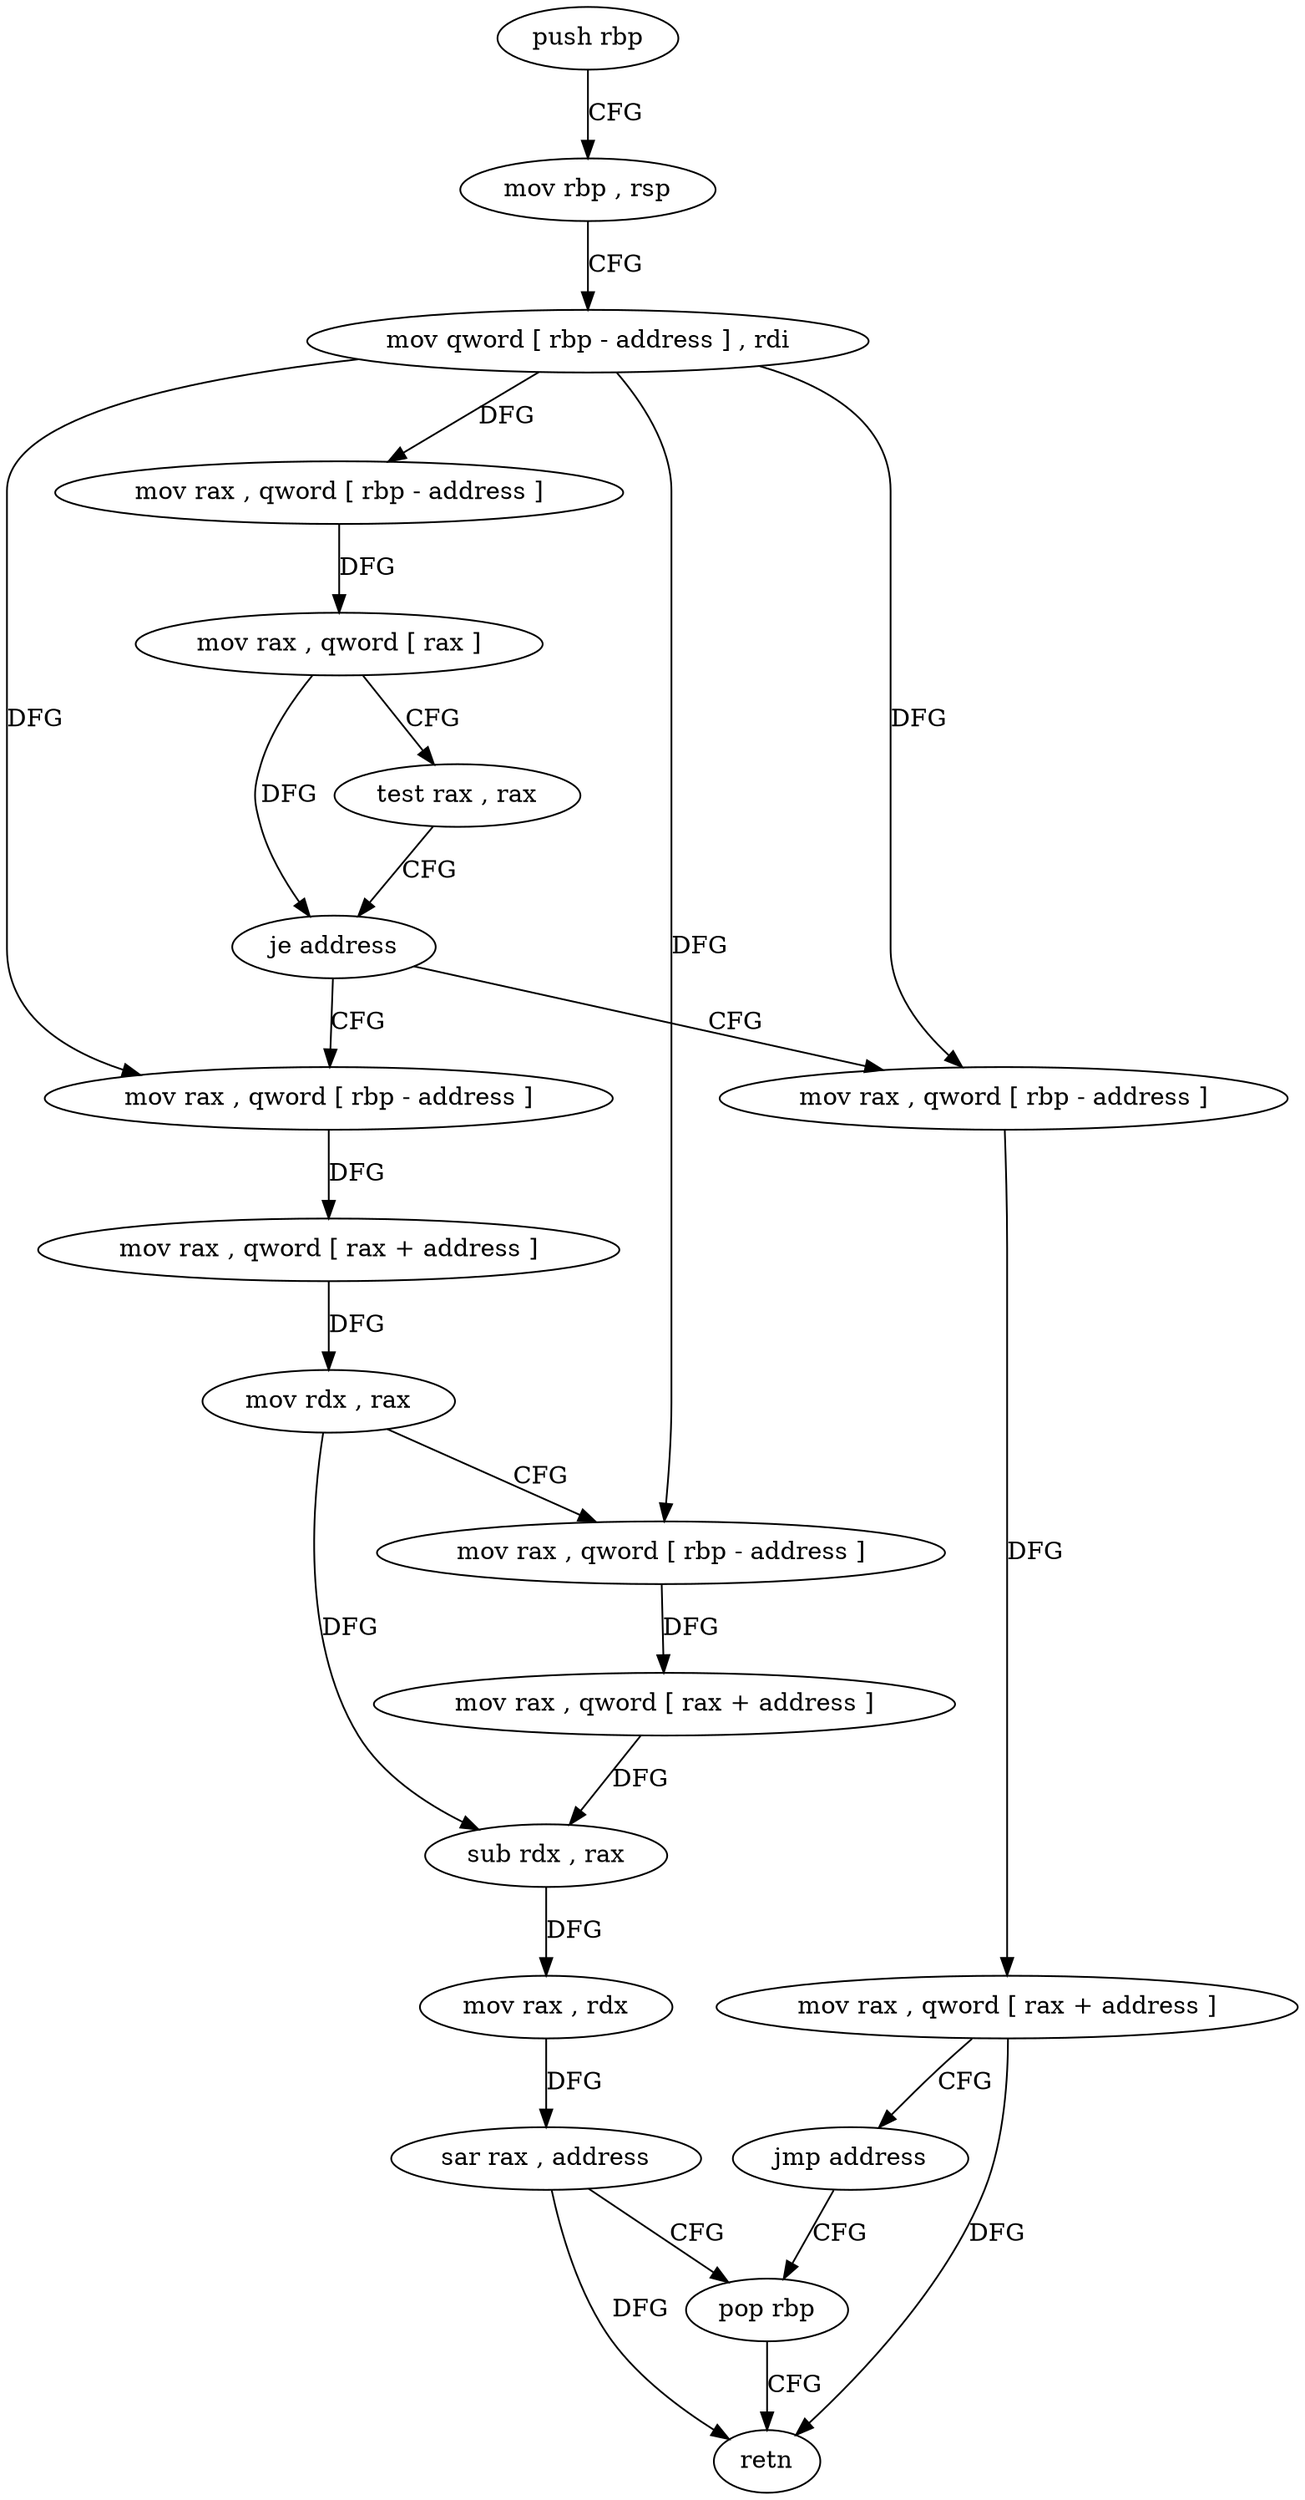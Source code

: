 digraph "func" {
"4287920" [label = "push rbp" ]
"4287921" [label = "mov rbp , rsp" ]
"4287924" [label = "mov qword [ rbp - address ] , rdi" ]
"4287928" [label = "mov rax , qword [ rbp - address ]" ]
"4287932" [label = "mov rax , qword [ rax ]" ]
"4287935" [label = "test rax , rax" ]
"4287938" [label = "je address" ]
"4287950" [label = "mov rax , qword [ rbp - address ]" ]
"4287940" [label = "mov rax , qword [ rbp - address ]" ]
"4287954" [label = "mov rax , qword [ rax + address ]" ]
"4287958" [label = "mov rdx , rax" ]
"4287961" [label = "mov rax , qword [ rbp - address ]" ]
"4287965" [label = "mov rax , qword [ rax + address ]" ]
"4287969" [label = "sub rdx , rax" ]
"4287972" [label = "mov rax , rdx" ]
"4287975" [label = "sar rax , address" ]
"4287979" [label = "pop rbp" ]
"4287944" [label = "mov rax , qword [ rax + address ]" ]
"4287948" [label = "jmp address" ]
"4287980" [label = "retn" ]
"4287920" -> "4287921" [ label = "CFG" ]
"4287921" -> "4287924" [ label = "CFG" ]
"4287924" -> "4287928" [ label = "DFG" ]
"4287924" -> "4287950" [ label = "DFG" ]
"4287924" -> "4287961" [ label = "DFG" ]
"4287924" -> "4287940" [ label = "DFG" ]
"4287928" -> "4287932" [ label = "DFG" ]
"4287932" -> "4287935" [ label = "CFG" ]
"4287932" -> "4287938" [ label = "DFG" ]
"4287935" -> "4287938" [ label = "CFG" ]
"4287938" -> "4287950" [ label = "CFG" ]
"4287938" -> "4287940" [ label = "CFG" ]
"4287950" -> "4287954" [ label = "DFG" ]
"4287940" -> "4287944" [ label = "DFG" ]
"4287954" -> "4287958" [ label = "DFG" ]
"4287958" -> "4287961" [ label = "CFG" ]
"4287958" -> "4287969" [ label = "DFG" ]
"4287961" -> "4287965" [ label = "DFG" ]
"4287965" -> "4287969" [ label = "DFG" ]
"4287969" -> "4287972" [ label = "DFG" ]
"4287972" -> "4287975" [ label = "DFG" ]
"4287975" -> "4287979" [ label = "CFG" ]
"4287975" -> "4287980" [ label = "DFG" ]
"4287979" -> "4287980" [ label = "CFG" ]
"4287944" -> "4287948" [ label = "CFG" ]
"4287944" -> "4287980" [ label = "DFG" ]
"4287948" -> "4287979" [ label = "CFG" ]
}
